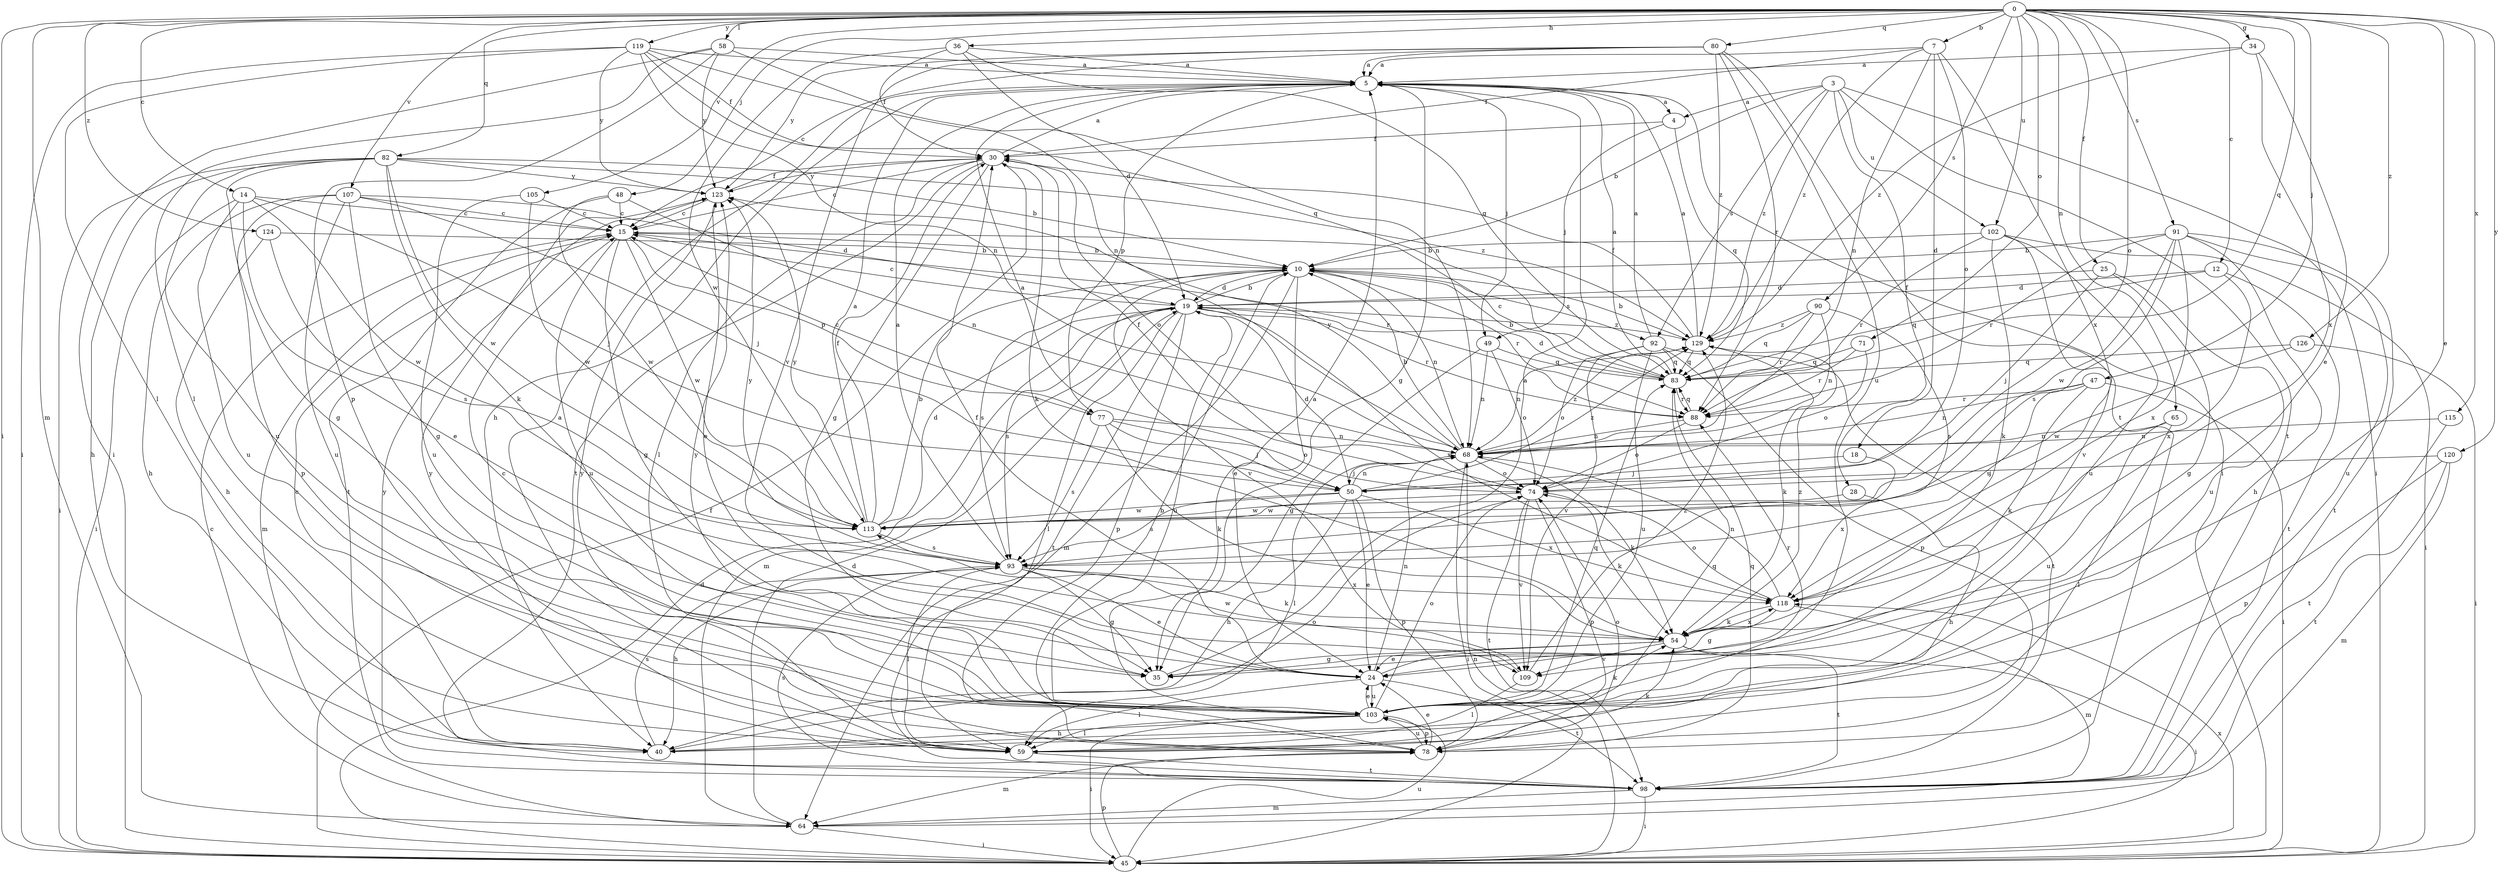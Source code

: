 strict digraph  {
0;
3;
4;
5;
7;
10;
12;
14;
15;
18;
19;
24;
25;
28;
30;
34;
35;
36;
40;
45;
47;
48;
49;
50;
54;
58;
59;
64;
65;
68;
71;
74;
77;
78;
80;
82;
83;
88;
90;
91;
92;
93;
98;
102;
103;
105;
107;
109;
113;
115;
118;
119;
120;
123;
124;
126;
129;
0 -> 7  [label=b];
0 -> 12  [label=c];
0 -> 14  [label=c];
0 -> 24  [label=e];
0 -> 25  [label=f];
0 -> 34  [label=g];
0 -> 36  [label=h];
0 -> 45  [label=i];
0 -> 47  [label=j];
0 -> 48  [label=j];
0 -> 58  [label=l];
0 -> 64  [label=m];
0 -> 65  [label=n];
0 -> 71  [label=o];
0 -> 74  [label=o];
0 -> 80  [label=q];
0 -> 82  [label=q];
0 -> 83  [label=q];
0 -> 90  [label=s];
0 -> 91  [label=s];
0 -> 102  [label=u];
0 -> 105  [label=v];
0 -> 107  [label=v];
0 -> 115  [label=x];
0 -> 119  [label=y];
0 -> 120  [label=y];
0 -> 124  [label=z];
0 -> 126  [label=z];
3 -> 4  [label=a];
3 -> 10  [label=b];
3 -> 28  [label=f];
3 -> 45  [label=i];
3 -> 92  [label=s];
3 -> 98  [label=t];
3 -> 102  [label=u];
3 -> 129  [label=z];
4 -> 30  [label=f];
4 -> 49  [label=j];
4 -> 83  [label=q];
5 -> 4  [label=a];
5 -> 35  [label=g];
5 -> 40  [label=h];
5 -> 45  [label=i];
5 -> 49  [label=j];
5 -> 77  [label=p];
7 -> 5  [label=a];
7 -> 18  [label=d];
7 -> 30  [label=f];
7 -> 68  [label=n];
7 -> 74  [label=o];
7 -> 118  [label=x];
7 -> 129  [label=z];
10 -> 19  [label=d];
10 -> 24  [label=e];
10 -> 64  [label=m];
10 -> 68  [label=n];
10 -> 88  [label=r];
10 -> 92  [label=s];
10 -> 93  [label=s];
10 -> 109  [label=v];
12 -> 19  [label=d];
12 -> 83  [label=q];
12 -> 98  [label=t];
12 -> 118  [label=x];
14 -> 15  [label=c];
14 -> 24  [label=e];
14 -> 45  [label=i];
14 -> 50  [label=j];
14 -> 103  [label=u];
14 -> 113  [label=w];
15 -> 10  [label=b];
15 -> 35  [label=g];
15 -> 64  [label=m];
15 -> 77  [label=p];
15 -> 88  [label=r];
15 -> 103  [label=u];
15 -> 113  [label=w];
18 -> 50  [label=j];
18 -> 118  [label=x];
19 -> 10  [label=b];
19 -> 15  [label=c];
19 -> 59  [label=l];
19 -> 64  [label=m];
19 -> 78  [label=p];
19 -> 88  [label=r];
19 -> 93  [label=s];
19 -> 98  [label=t];
19 -> 103  [label=u];
19 -> 118  [label=x];
19 -> 129  [label=z];
24 -> 30  [label=f];
24 -> 59  [label=l];
24 -> 68  [label=n];
24 -> 88  [label=r];
24 -> 98  [label=t];
24 -> 103  [label=u];
25 -> 19  [label=d];
25 -> 35  [label=g];
25 -> 50  [label=j];
25 -> 103  [label=u];
28 -> 40  [label=h];
28 -> 113  [label=w];
30 -> 5  [label=a];
30 -> 15  [label=c];
30 -> 35  [label=g];
30 -> 54  [label=k];
30 -> 59  [label=l];
30 -> 74  [label=o];
30 -> 98  [label=t];
30 -> 123  [label=y];
34 -> 5  [label=a];
34 -> 24  [label=e];
34 -> 118  [label=x];
34 -> 129  [label=z];
35 -> 5  [label=a];
36 -> 5  [label=a];
36 -> 30  [label=f];
36 -> 68  [label=n];
36 -> 83  [label=q];
36 -> 113  [label=w];
40 -> 15  [label=c];
40 -> 74  [label=o];
40 -> 93  [label=s];
45 -> 19  [label=d];
45 -> 30  [label=f];
45 -> 68  [label=n];
45 -> 78  [label=p];
45 -> 103  [label=u];
45 -> 118  [label=x];
47 -> 45  [label=i];
47 -> 54  [label=k];
47 -> 68  [label=n];
47 -> 88  [label=r];
47 -> 93  [label=s];
48 -> 15  [label=c];
48 -> 68  [label=n];
48 -> 98  [label=t];
48 -> 113  [label=w];
49 -> 35  [label=g];
49 -> 68  [label=n];
49 -> 74  [label=o];
49 -> 83  [label=q];
50 -> 5  [label=a];
50 -> 19  [label=d];
50 -> 24  [label=e];
50 -> 40  [label=h];
50 -> 68  [label=n];
50 -> 78  [label=p];
50 -> 93  [label=s];
50 -> 113  [label=w];
50 -> 118  [label=x];
50 -> 129  [label=z];
54 -> 24  [label=e];
54 -> 35  [label=g];
54 -> 45  [label=i];
54 -> 98  [label=t];
54 -> 109  [label=v];
54 -> 118  [label=x];
54 -> 129  [label=z];
58 -> 5  [label=a];
58 -> 45  [label=i];
58 -> 59  [label=l];
58 -> 68  [label=n];
58 -> 78  [label=p];
58 -> 123  [label=y];
59 -> 5  [label=a];
59 -> 54  [label=k];
59 -> 83  [label=q];
59 -> 98  [label=t];
59 -> 123  [label=y];
64 -> 15  [label=c];
64 -> 19  [label=d];
64 -> 45  [label=i];
65 -> 59  [label=l];
65 -> 68  [label=n];
65 -> 103  [label=u];
68 -> 10  [label=b];
68 -> 45  [label=i];
68 -> 50  [label=j];
68 -> 54  [label=k];
68 -> 59  [label=l];
68 -> 74  [label=o];
68 -> 123  [label=y];
68 -> 129  [label=z];
71 -> 74  [label=o];
71 -> 83  [label=q];
71 -> 88  [label=r];
74 -> 30  [label=f];
74 -> 54  [label=k];
74 -> 78  [label=p];
74 -> 98  [label=t];
74 -> 109  [label=v];
74 -> 113  [label=w];
77 -> 15  [label=c];
77 -> 50  [label=j];
77 -> 54  [label=k];
77 -> 68  [label=n];
77 -> 74  [label=o];
77 -> 93  [label=s];
78 -> 10  [label=b];
78 -> 24  [label=e];
78 -> 64  [label=m];
78 -> 74  [label=o];
78 -> 83  [label=q];
78 -> 103  [label=u];
78 -> 123  [label=y];
80 -> 5  [label=a];
80 -> 15  [label=c];
80 -> 88  [label=r];
80 -> 98  [label=t];
80 -> 103  [label=u];
80 -> 109  [label=v];
80 -> 123  [label=y];
80 -> 129  [label=z];
82 -> 10  [label=b];
82 -> 35  [label=g];
82 -> 40  [label=h];
82 -> 45  [label=i];
82 -> 54  [label=k];
82 -> 103  [label=u];
82 -> 113  [label=w];
82 -> 123  [label=y];
82 -> 129  [label=z];
83 -> 5  [label=a];
83 -> 10  [label=b];
83 -> 15  [label=c];
83 -> 19  [label=d];
83 -> 88  [label=r];
88 -> 68  [label=n];
88 -> 74  [label=o];
88 -> 83  [label=q];
90 -> 68  [label=n];
90 -> 83  [label=q];
90 -> 88  [label=r];
90 -> 93  [label=s];
90 -> 129  [label=z];
91 -> 10  [label=b];
91 -> 40  [label=h];
91 -> 88  [label=r];
91 -> 93  [label=s];
91 -> 98  [label=t];
91 -> 103  [label=u];
91 -> 113  [label=w];
91 -> 118  [label=x];
92 -> 5  [label=a];
92 -> 74  [label=o];
92 -> 78  [label=p];
92 -> 83  [label=q];
92 -> 98  [label=t];
92 -> 103  [label=u];
92 -> 109  [label=v];
93 -> 5  [label=a];
93 -> 24  [label=e];
93 -> 35  [label=g];
93 -> 40  [label=h];
93 -> 54  [label=k];
93 -> 59  [label=l];
93 -> 118  [label=x];
93 -> 123  [label=y];
98 -> 45  [label=i];
98 -> 64  [label=m];
98 -> 93  [label=s];
98 -> 123  [label=y];
102 -> 10  [label=b];
102 -> 45  [label=i];
102 -> 54  [label=k];
102 -> 88  [label=r];
102 -> 103  [label=u];
102 -> 109  [label=v];
103 -> 5  [label=a];
103 -> 15  [label=c];
103 -> 24  [label=e];
103 -> 40  [label=h];
103 -> 45  [label=i];
103 -> 54  [label=k];
103 -> 59  [label=l];
103 -> 74  [label=o];
103 -> 78  [label=p];
103 -> 83  [label=q];
103 -> 123  [label=y];
105 -> 15  [label=c];
105 -> 103  [label=u];
105 -> 113  [label=w];
107 -> 15  [label=c];
107 -> 19  [label=d];
107 -> 35  [label=g];
107 -> 40  [label=h];
107 -> 50  [label=j];
107 -> 78  [label=p];
107 -> 103  [label=u];
109 -> 59  [label=l];
109 -> 113  [label=w];
109 -> 129  [label=z];
113 -> 5  [label=a];
113 -> 10  [label=b];
113 -> 19  [label=d];
113 -> 30  [label=f];
113 -> 93  [label=s];
113 -> 123  [label=y];
115 -> 68  [label=n];
115 -> 98  [label=t];
118 -> 35  [label=g];
118 -> 54  [label=k];
118 -> 64  [label=m];
118 -> 68  [label=n];
118 -> 74  [label=o];
119 -> 5  [label=a];
119 -> 19  [label=d];
119 -> 30  [label=f];
119 -> 45  [label=i];
119 -> 59  [label=l];
119 -> 68  [label=n];
119 -> 83  [label=q];
119 -> 123  [label=y];
120 -> 50  [label=j];
120 -> 64  [label=m];
120 -> 78  [label=p];
120 -> 98  [label=t];
123 -> 15  [label=c];
123 -> 24  [label=e];
123 -> 30  [label=f];
124 -> 10  [label=b];
124 -> 40  [label=h];
124 -> 93  [label=s];
126 -> 45  [label=i];
126 -> 83  [label=q];
126 -> 113  [label=w];
129 -> 5  [label=a];
129 -> 10  [label=b];
129 -> 30  [label=f];
129 -> 54  [label=k];
129 -> 68  [label=n];
129 -> 83  [label=q];
}
